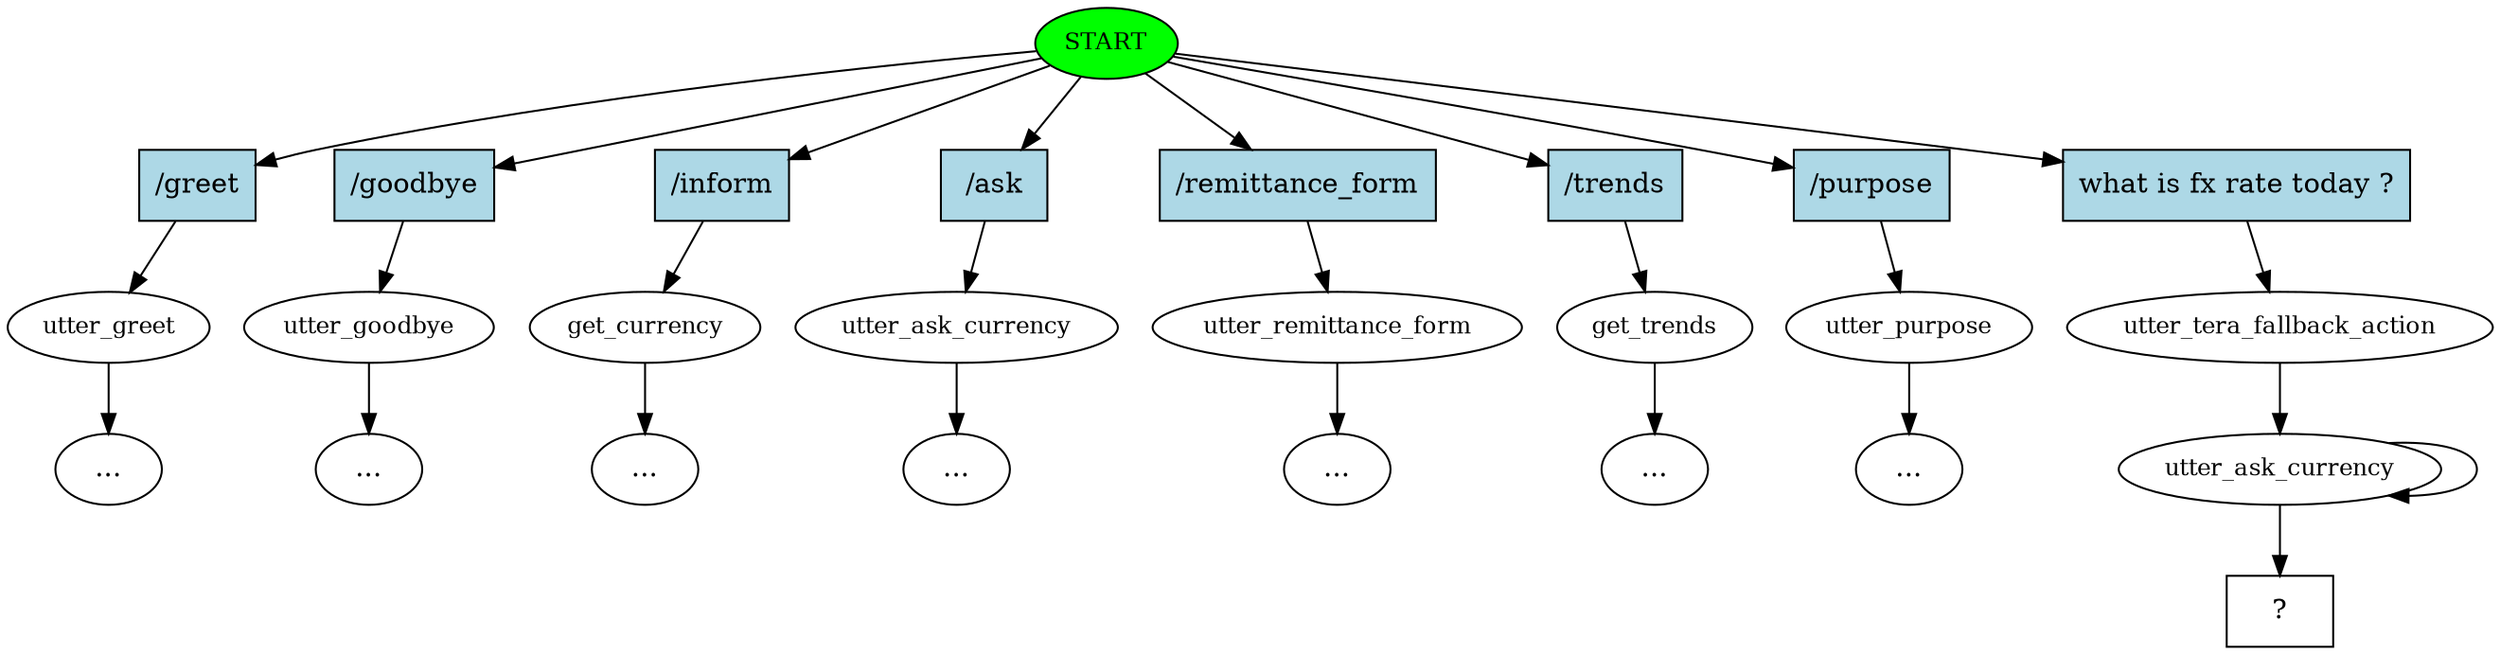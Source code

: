 digraph  {
0 [class="start active", fillcolor=green, fontsize=12, label=START, style=filled];
1 [class="", fontsize=12, label=utter_greet];
4 [class="", fontsize=12, label=utter_goodbye];
"-6" [class=ellipsis, label="..."];
5 [class="", fontsize=12, label=get_currency];
"-7" [class=ellipsis, label="..."];
"-8" [class=ellipsis, label="..."];
7 [class="", fontsize=12, label=utter_ask_currency];
"-9" [class=ellipsis, label="..."];
8 [class="", fontsize=12, label=utter_remittance_form];
"-10" [class=ellipsis, label="..."];
9 [class="", fontsize=12, label=get_trends];
"-11" [class=ellipsis, label="..."];
10 [class="", fontsize=12, label=utter_purpose];
"-12" [class=ellipsis, label="..."];
11 [class=active, fontsize=12, label=utter_tera_fallback_action];
12 [class=active, fontsize=12, label=utter_ask_currency];
14 [class="intent dashed active", label="  ?  ", shape=rect];
15 [class=intent, fillcolor=lightblue, label="/greet", shape=rect, style=filled];
16 [class=intent, fillcolor=lightblue, label="/goodbye", shape=rect, style=filled];
17 [class=intent, fillcolor=lightblue, label="/inform", shape=rect, style=filled];
18 [class=intent, fillcolor=lightblue, label="/ask", shape=rect, style=filled];
19 [class=intent, fillcolor=lightblue, label="/remittance_form", shape=rect, style=filled];
20 [class=intent, fillcolor=lightblue, label="/trends", shape=rect, style=filled];
21 [class=intent, fillcolor=lightblue, label="/purpose", shape=rect, style=filled];
22 [class="intent active", fillcolor=lightblue, label="what\ is\ fx\ rate\ today\ \?", shape=rect, style=filled];
0 -> 15  [class="", key=0];
0 -> 16  [class="", key=0];
0 -> 17  [class="", key=0];
0 -> 18  [class="", key=0];
0 -> 19  [class="", key=0];
0 -> 20  [class="", key=0];
0 -> 21  [class="", key=0];
0 -> 22  [class=active, key=0];
1 -> "-8"  [class="", key=NONE, label=""];
4 -> "-6"  [class="", key=NONE, label=""];
5 -> "-7"  [class="", key=NONE, label=""];
7 -> "-9"  [class="", key=NONE, label=""];
8 -> "-10"  [class="", key=NONE, label=""];
9 -> "-11"  [class="", key=NONE, label=""];
10 -> "-12"  [class="", key=NONE, label=""];
11 -> 12  [class=active, key=NONE, label=""];
12 -> 14  [class=active, key=NONE, label=""];
12 -> 12  [class=active, key=NONE, label=""];
15 -> 1  [class="", key=0];
16 -> 4  [class="", key=0];
17 -> 5  [class="", key=0];
18 -> 7  [class="", key=0];
19 -> 8  [class="", key=0];
20 -> 9  [class="", key=0];
21 -> 10  [class="", key=0];
22 -> 11  [class=active, key=0];
}

